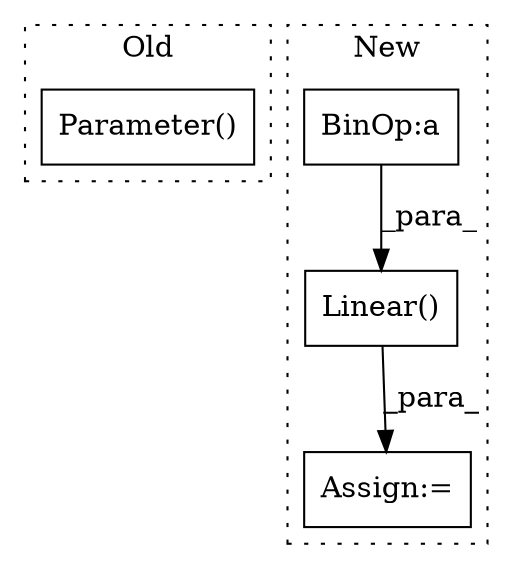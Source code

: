 digraph G {
subgraph cluster0 {
1 [label="Parameter()" a="75" s="14484,14515" l="13,1" shape="box"];
label = "Old";
style="dotted";
}
subgraph cluster1 {
2 [label="Linear()" a="75" s="13939,13994" l="10,1" shape="box"];
3 [label="BinOp:a" a="82" s="13963" l="3" shape="box"];
4 [label="Assign:=" a="68" s="13936" l="3" shape="box"];
label = "New";
style="dotted";
}
2 -> 4 [label="_para_"];
3 -> 2 [label="_para_"];
}